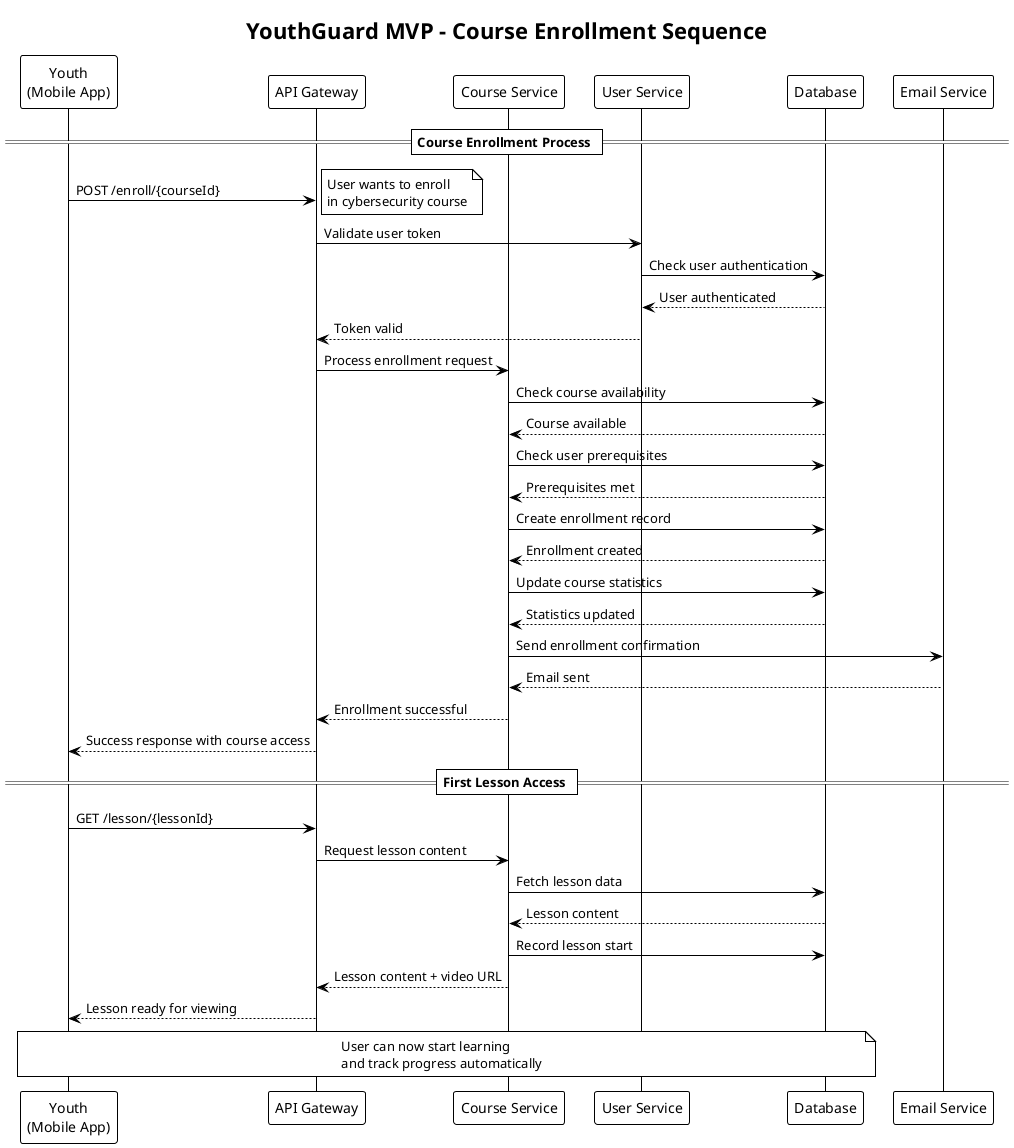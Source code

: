 @startuml YouthGuard_Sequence_Visual
!theme plain
skinparam participantBackgroundColor White
skinparam participantBorderColor Black

title YouthGuard MVP - Course Enrollment Sequence

participant "Youth\n(Mobile App)" as Youth
participant "API Gateway" as Gateway
participant "Course Service" as CourseService
participant "User Service" as UserService
participant "Database" as DB
participant "Email Service" as Email

== Course Enrollment Process ==

Youth -> Gateway: POST /enroll/{courseId}
note right: User wants to enroll\nin cybersecurity course

Gateway -> UserService: Validate user token
UserService -> DB: Check user authentication
DB --> UserService: User authenticated
UserService --> Gateway: Token valid

Gateway -> CourseService: Process enrollment request
CourseService -> DB: Check course availability
DB --> CourseService: Course available

CourseService -> DB: Check user prerequisites  
DB --> CourseService: Prerequisites met

CourseService -> DB: Create enrollment record
DB --> CourseService: Enrollment created

CourseService -> DB: Update course statistics
DB --> CourseService: Statistics updated

CourseService -> Email: Send enrollment confirmation
Email --> CourseService: Email sent

CourseService --> Gateway: Enrollment successful
Gateway --> Youth: Success response with course access

== First Lesson Access ==

Youth -> Gateway: GET /lesson/{lessonId}
Gateway -> CourseService: Request lesson content
CourseService -> DB: Fetch lesson data
DB --> CourseService: Lesson content
CourseService -> DB: Record lesson start
CourseService --> Gateway: Lesson content + video URL
Gateway --> Youth: Lesson ready for viewing

note over Youth, DB: User can now start learning\nand track progress automatically

@enduml